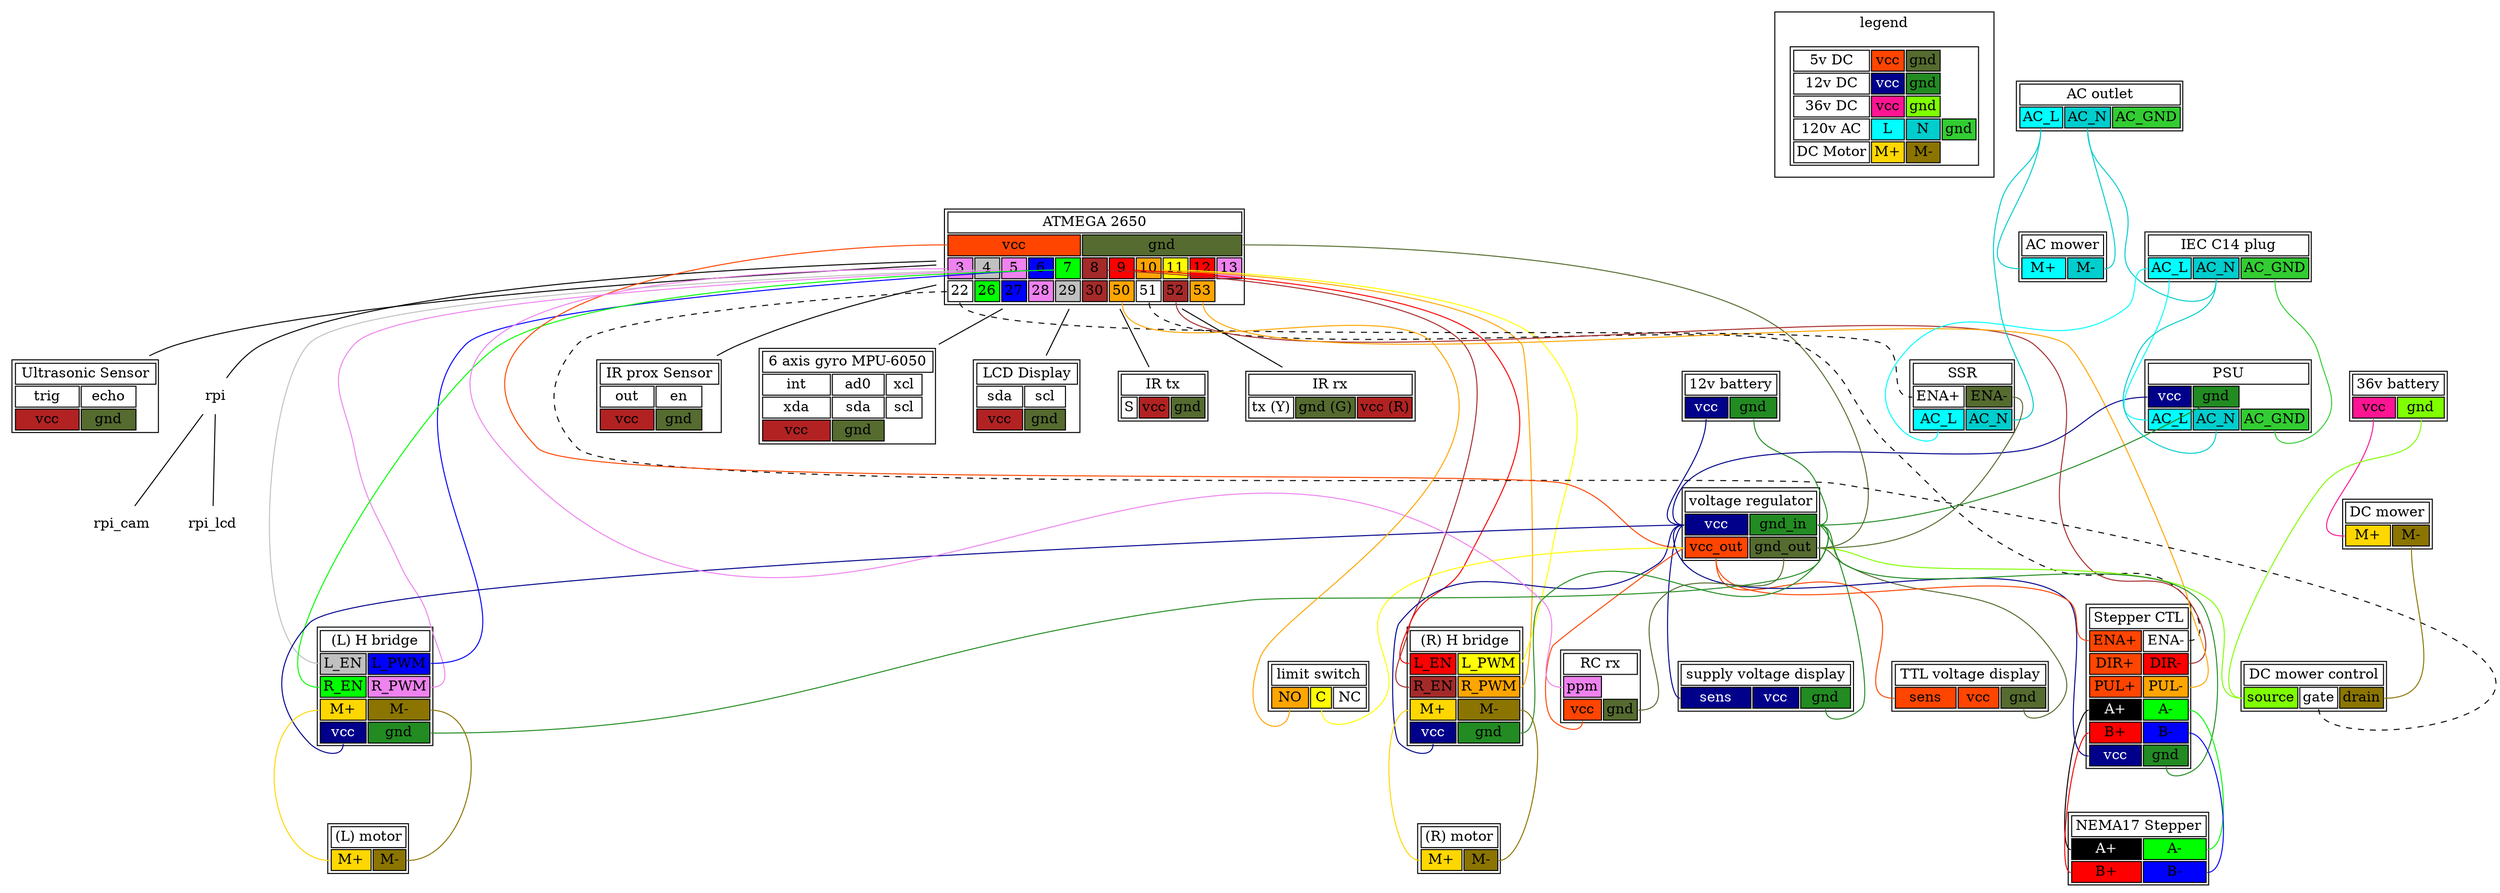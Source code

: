 graph {
	node [shape=none];
	graph [nodesep=0.3];
	// ov erlap = scale;

	subgraph cluster_legend {
		label="legend";
		component [label=<<table>
			<tr><td>5v DC</td>
				<td bgcolor="orangered">vcc</td>
				<td bgcolor="darkolivegreen">gnd</td></tr>
			<tr><td>12v DC</td>
				<td bgcolor="blue4"><font color="white">vcc</font></td>
				<td bgcolor="forestgreen">gnd</td></tr>
			<tr><td>36v DC</td>
				<td bgcolor="deeppink">vcc</td>
				<td bgcolor="chartreuse">gnd</td></tr>
			<tr><td>120v AC</td>
				<td bgcolor="cyan">L</td>
				<td bgcolor="cyan3">N</td>
				<td bgcolor="limegreen">gnd</td></tr>
			<tr><td>DC Motor</td>
				<td bgcolor="gold1">M+</td>
				<td bgcolor="gold4">M-</td></tr>
			</table>>]
	}

	// subgraph cluster_control {
		// label="control";
		mega [label=<<table>
			<tr><td colspan="11">ATMEGA 2650</td></tr>
			<tr>
				<td port="vcc" bgcolor="orangered" colspan="5">vcc</td>
				<td port="gnd" bgcolor="darkolivegreen" colspan="6">gnd</td>
			</tr><tr>
				<td port="3" bgcolor="violet">3</td>
				<td port="4" bgcolor="gray">4</td>
				<td port="5" bgcolor="violet">5</td>
				<td port="6" bgcolor="blue">6</td>
				<td port="7" bgcolor="green">7</td>
				<td port="8" bgcolor="brown">8</td>
				<td port="9" bgcolor="red">9</td>
				<td port="10" bgcolor="orange">10</td>
				<td port="11" bgcolor="yellow">11</td>
				<td port="12" bgcolor="red">12</td>
				<td port="13" bgcolor="violet">13</td>
			</tr><tr>
				<td port="22" bgcolor="white">22</td>
				<td port="26" bgcolor="green">26</td>
				<td port="27" bgcolor="blue">27</td>
				<td port="28" bgcolor="violet">28</td>
				<td port="29" bgcolor="gray">29</td>
				<td port="30" bgcolor="brown">30</td>
				<td port="50" bgcolor="orange">50</td>
				<td port="51" bgcolor="white">51</td>
				<td port="52" bgcolor="brown">52</td>
				<td port="53" bgcolor="orange">53</td>
			</tr>
			</table>>];
		vreg [label=<<table>
			<tr><td colspan="2">voltage regulator</td></tr>
			<tr><td port="vcc_in" bgcolor="blue4"><font color="white">vcc</font></td>
				<td port="gnd_in" bgcolor="forestgreen">gnd_in</td></tr>
			<tr><td port="vcc_out" bgcolor="orangered">vcc_out</td>
				<td port="gnd_out" bgcolor="darkolivegreen">gnd_out</td></tr></table>>];
		vdisp_ttl [label=<<table>
			<tr><td colspan="3">TTL voltage display</td></tr>
			<tr><td port="sens" bgcolor="orangered">sens</td>
				<td port="vcc" bgcolor="orangered">vcc</td>
				<td port="gnd" bgcolor="darkolivegreen">gnd</td></tr></table>>];
		vdisp_supply [label=<<table>
			<tr><td colspan="3">supply voltage display</td></tr>
			<tr><td port="sens" bgcolor="blue4"><font color="white">sens</font></td>
				<td port="vcc" bgcolor="blue4"><font color="white">vcc</font></td>
				<td port="gnd" bgcolor="forestgreen">gnd</td></tr></table>>];
		l_h_bridge [label=<<table>
			<tr><td colspan="2">(L) H bridge</td></tr>
			<tr><td port="L_EN" bgcolor="gray">L_EN</td>
				<td port="L_PWM" bgcolor="blue">L_PWM</td></tr>
			<tr><td port="R_EN" bgcolor="green">R_EN</td>
				<td port="R_PWM" bgcolor="violet">R_PWM</td></tr>
			<tr><td port="m_plus" bgcolor="gold1">M+</td>
				<td port="m_minus" bgcolor="gold4">M-</td></tr>
			<tr><td port="vcc" bgcolor="blue4"><font color="white">vcc</font></td>
				<td port="gnd" bgcolor="forestgreen">gnd</td></tr></table>>];
		r_h_bridge [label=<<table>
			<tr><td colspan="2">(R) H bridge</td></tr>
			<tr><td port="L_EN" bgcolor="red">L_EN</td>
				<td port="L_PWM" bgcolor="yellow">L_PWM</td></tr>
			<tr><td port="R_EN" bgcolor="brown">R_EN</td>
				<td port="R_PWM" bgcolor="orange">R_PWM</td></tr>
			<tr><td port="m_plus" bgcolor="gold1">M+</td>
				<td port="m_minus" bgcolor="gold4">M-</td></tr>
			<tr><td port="vcc" bgcolor="blue4"><font color="white">vcc</font></td>
				<td port="gnd" bgcolor="forestgreen">gnd</td></tr></table>>];
		rc [label=<<table><tr><td colspan="2">RC rx</td></tr>
			<tr><td port="ppm" bgcolor="violet">ppm</td></tr>
			<tr><td port="vcc" bgcolor="orangered">vcc</td>
				<td port="gnd" bgcolor="darkolivegreen">gnd</td></tr></table>>];
		step_driver [label=<<table>
			<tr><td colspan="2">Stepper CTL</td></tr>
			<tr><td port="ENA_plus" bgcolor="orangered">ENA+</td>
				<td port="ENA">ENA-</td></tr>
			<tr><td port="DIR_plus" bgcolor="orangered">DIR+</td>
				<td port="DIR" bgcolor="red">DIR-</td></tr>
			<tr><td port="PUL_plus" bgcolor="orangered">PUL+</td>
				<td port="PUL" bgcolor="orange">PUL-</td></tr>
			<tr><td port="A_plus" bgcolor="black"><font color="white">A+</font></td>
				<td port="A_minus" bgcolor="green">A-</td></tr>
			<tr><td port="B_plus" bgcolor="red">B+</td>
				<td port="B_minus" bgcolor="blue">B-</td></tr>
			<tr><td port="vcc" bgcolor="blue4"><font color="white">vcc</font></td>
				<td port="gnd" bgcolor="forestgreen">gnd</td></tr></table>>];
	// }

	// subgraph cluster_chassis {
		// label="chassis";
		battery_12v [label=<<table><tr><td colspan="2">12v battery</td></tr>
			<tr><td port="vcc" bgcolor="blue4"><font color="white">vcc</font></td>
				<td port="gnd" bgcolor="forestgreen">gnd</td></tr></table>>];

		nema [label=<<table>
			<tr><td colspan="2">NEMA17 Stepper</td></tr>
			<tr><td port="A_plus" bgcolor="black"><font color="white">A+</font></td>
				<td port="A_minus" bgcolor="green">A-</td></tr>
			<tr><td port="B_plus" bgcolor="red">B+</td>
				<td port="B_minus" bgcolor="blue">B-</td></tr></table>>];
		limit_switch [label=<<table><tr><td colspan="3">limit switch</td></tr>
			<tr><td port="NO" bgcolor="orange">NO</td>
				<td port="C" bgcolor="yellow">C</td>
				<td port="NC">NC</td></tr></table>>];
		l_motor [label=<<table><tr><td colspan="2">(L) motor</td></tr>
			<tr><td port="m_plus" bgcolor="gold1">M+</td>
				<td port="m_minus" bgcolor="gold4">M-</td></tr></table>>];
		r_motor [label=<<table><tr><td colspan="2">(R) motor</td></tr>
			<tr><td port="m_plus" bgcolor="gold1">M+</td>
				<td port="m_minus" bgcolor="gold4">M-</td></tr></table>>];
	// }

	// subgraph cluster_ac_power {
		// label="AC power";
		psu [label=<<table><tr><td colspan="3">PSU</td></tr>
			<tr><td port="vcc" bgcolor="blue4"><font color="white">vcc</font></td>
				<td port="gnd" bgcolor="forestgreen">gnd</td></tr>
			<tr><td port="AC_L" bgcolor="cyan">AC_L</td>
				<td port="AC_N" bgcolor="cyan3">AC_N</td>
				<td port="AC_GND" bgcolor="limegreen">AC_GND</td></tr></table>>];
		ac_mower [label=<<table><tr><td colspan="2">AC mower</td></tr>
		    <tr><td port="m_plus" bgcolor="cyan">M+</td>
			    <td port="m_minus" bgcolor="cyan3">M-</td></tr></table>>];
		ac_outlet [label=<<table><tr><td colspan="3">AC outlet</td></tr>
		    <tr><td port="AC_L" bgcolor="cyan">AC_L</td>
			    <td port="AC_N" bgcolor="cyan3">AC_N</td>
			    <td port="AC_GND" bgcolor="limegreen">AC_GND</td></tr></table>>];
		iec_plug [label=<<table><tr><td colspan="3">IEC C14 plug</td></tr>
		    <tr><td port="AC_L" bgcolor="cyan">AC_L</td>
			    <td port="AC_N" bgcolor="cyan3">AC_N</td>
			    <td port="AC_GND" bgcolor="limegreen">AC_GND</td></tr></table>>];
		ssr [label=<<table>
			<tr><td colspan="2">SSR</td></tr>
			<tr><td port="ENA">ENA+</td>
				<td port="gnd" bgcolor="darkolivegreen">ENA-</td></tr>
			<tr><td port="AC_L" bgcolor="cyan">AC_L</td>
				<td port="AC_N" bgcolor="cyan3">AC_N</td></tr></table>>];
	// }

	// subgraph cluster_36v {
		// label="36v";
		battery_36v [label=<<table><tr><td colspan="2">36v battery</td></tr>
			<tr><td port="vcc" bgcolor="deeppink">vcc</td>
				<td port="gnd" bgcolor="chartreuse">gnd</td></tr></table>>];
		dc_mower [label=<<table><tr><td colspan="2">DC mower</td></tr>
		    <tr><td port="m_plus" bgcolor="gold1">M+</td>
			    <td port="m_minus" bgcolor="gold4">M-</td></tr></table>>];
		dc_mower_ctl [label=<<table><tr><td colspan="3">DC mower control</td></tr>
		    <tr><td port="source" bgcolor="chartreuse">source</td>
			    <td port="gate">gate</td>
			    <td port="drain" bgcolor="gold4">drain</td></tr></table>>];
	//}

	//subgraph cluster_todo {
		ir_tx [label=<<table><tr><td colspan="3">IR tx</td></tr>
		    <tr><td port="S">S</td>
			    <td bgcolor="firebrick">vcc</td>
				<td bgcolor="darkolivegreen">gnd</td></tr></table>>];

		ir_rx [label=<<table><tr><td colspan="3">IR rx</td></tr>
		    <tr><td port="tx">tx (Y)</td>
			    <td port="gnd" bgcolor="darkolivegreen">gnd (G)</td>
			    <td port="vcc" bgcolor="firebrick">vcc (R)</td></tr></table>>];

		ultrasonic_sens [label=<<table><tr><td colspan="4">Ultrasonic Sensor</td></tr>
		    <tr><td port="trig">trig</td>
			    <td port="echo">echo</td></tr>
			<tr><td bgcolor="firebrick">vcc</td>
				<td bgcolor="darkolivegreen">gnd</td></tr></table>>];

		avoid_sens [label=<<table><tr><td colspan="4">IR prox Sensor</td></tr>
		    <tr><td port="out">out</td>
			    <td port="en">en</td></tr>
			<tr><td bgcolor="firebrick">vcc</td>
				<td bgcolor="darkolivegreen">gnd</td></tr></table>>];

		gyro_6axis [label=<<table><tr><td colspan="4">6 axis gyro MPU-6050</td></tr>
		    <tr><td port="int">int</td>
			    <td port="ad0">ad0</td>
				<td port="xcl">xcl</td></tr>
			<tr><td port="xda">xda</td>
			    <td port="sda">sda</td>
				<td port="scl">scl</td></tr>
			<tr><td bgcolor="firebrick">vcc</td>
				<td bgcolor="darkolivegreen">gnd</td></tr></table>>];

		lcd_display [label=<<table><tr><td colspan="4">LCD Display</td></tr>
		    <tr><td port="sda">sda</td>
			    <td port="scl">scl</td></tr>
			<tr><td bgcolor="firebrick">vcc</td>
				<td bgcolor="darkolivegreen">gnd</td></tr></table>>];
	
		rpi;
		rpi_cam;
		rpi_lcd;
	//}

	mega -- rpi;

	rpi -- rpi_cam;
	rpi -- rpi_lcd;

    mega -- ir_tx;
    mega -- ir_rx;

    mega -- avoid_sens;
    mega -- ultrasonic_sens;
    mega -- gyro_6axis;
    mega -- lcd_display;
    // mega -- gyro_9axis;
    // mega -- gps_rx;

	vreg:vcc_in -- vdisp_supply:sens [color=blue4];
	// vdisp_supply:vcc -- vdisp_supply:sens [color=blue4];
	vreg:gnd_in -- vdisp_supply:gnd [color=forestgreen];

	vreg:vcc_out -- vdisp_ttl:sens [color=orangered];
	// vdisp_ttl:vcc -- vdisp_ttl:sens [color=orangered];
	vreg:gnd_out -- vdisp_ttl:gnd [color=darkolivegreen];

	battery_36v:vcc -- dc_mower:m_plus [color=deeppink];
	dc_mower:m_minus -- dc_mower_ctl:drain [color=gold4];
	battery_36v:gnd -- dc_mower_ctl:source [color=chartreuse];
	

	battery_12v:vcc -- vreg:vcc_in [color=blue4];
	psu:vcc -- vreg:vcc_in [color=blue4];
	battery_12v:gnd -- vreg:gnd_in [color=forestgreen];
	psu:gnd -- vreg:gnd_in [color=forestgreen];

	vreg:vcc_in -- l_h_bridge:vcc [color=blue4];
	l_h_bridge:gnd -- vreg:gnd_in [color=forestgreen];
	vreg:vcc_in -- r_h_bridge:vcc [color=blue4];
	r_h_bridge:gnd -- vreg:gnd_in [color=forestgreen];

	vreg:vcc_in -- step_driver:vcc [color=blue4];
	step_driver:gnd -- vreg:gnd_in [color=forestgreen];

	vreg:vcc_out -- mega:vcc [color=orangered];
	mega:gnd -- vreg:gnd_out [color=darkolivegreen];
	vreg:vcc_out -- rc:vcc [color=orangered];
	rc:gnd -- vreg:gnd_out [color=darkolivegreen];

	rc:ppm -- mega:3 [color=violet];
	mega:4 -- l_h_bridge:L_EN [color=gray];
	mega:5 -- l_h_bridge:R_PWM [color=violet];
	mega:6 -- l_h_bridge:L_PWM [color=blue];
	mega:7 -- l_h_bridge:R_EN [color=green];
	mega:8 -- r_h_bridge:R_EN [color=brown];
	mega:9 -- r_h_bridge:L_EN [color=red];
	mega:10 -- r_h_bridge:R_PWM [color=orange];
	mega:11 -- r_h_bridge:L_PWM [color=yellow];

	mega:22 -- ssr:ENA [style=dashed];
	mega:22 -- dc_mower_ctl:gate [style=dashed];
	ssr:gnd -- vreg:gnd_out [color=darkolivegreen];
	vreg:vcc_out -- limit_switch:C [color=yellow];
	limit_switch:NO -- mega:50 [color=orange];
	mega:51 -- step_driver:ENA [style=dashed];
	mega:52 -- step_driver:DIR [color=brown];
	mega:53 -- step_driver:PUL [color=orange];

	iec_plug:AC_L -- psu:AC_L [color=cyan];
	iec_plug:AC_N -- psu:AC_N [color=cyan3];
	iec_plug:AC_GND -- psu:AC_GND [color=limegreen];
	ac_outlet:AC_L -- ssr:AC_N [color=cyan3];
	ac_outlet:AC_N -- iec_plug:AC_N [color=cyan3];
	iec_plug:AC_L -- ssr:AC_L [color=cyan];
	ac_outlet:AC_L -- ac_mower:m_plus [color=cyan3];
	ac_mower:m_minus -- ac_outlet:AC_N [color=cyan3];

	vreg:vcc_out -- step_driver:ENA_plus [color=orangered];
	// vreg:vcc_out -- step_driver:DIR_plus [color=orangered];
	// vreg:vcc_out -- step_driver:PUL_plus [color=orangered];
	step_driver:A_plus -- nema:A_plus [color=black];
	step_driver:B_plus -- nema:B_plus [color=red];
	step_driver:A_minus -- nema:A_minus [color=green];
	step_driver:B_minus -- nema:B_minus [color=blue];

	l_h_bridge:m_plus -- l_motor:m_plus [color=gold1];
	l_h_bridge:m_minus -- l_motor:m_minus [color=gold4];
	r_h_bridge:m_plus -- r_motor:m_plus [color=gold1];
	r_h_bridge:m_minus -- r_motor:m_minus [color=gold4];

	vreg:gnd_out -- dc_mower_ctl:source [color=chartreuse];
}
